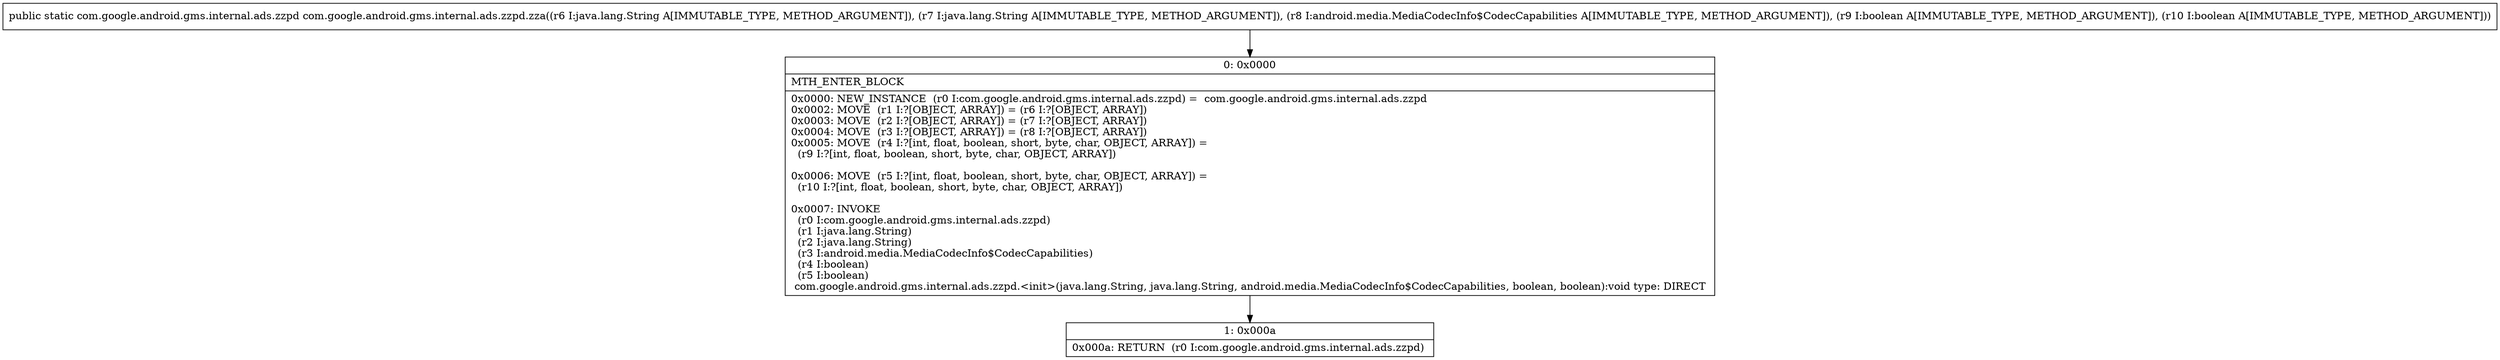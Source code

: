 digraph "CFG forcom.google.android.gms.internal.ads.zzpd.zza(Ljava\/lang\/String;Ljava\/lang\/String;Landroid\/media\/MediaCodecInfo$CodecCapabilities;ZZ)Lcom\/google\/android\/gms\/internal\/ads\/zzpd;" {
Node_0 [shape=record,label="{0\:\ 0x0000|MTH_ENTER_BLOCK\l|0x0000: NEW_INSTANCE  (r0 I:com.google.android.gms.internal.ads.zzpd) =  com.google.android.gms.internal.ads.zzpd \l0x0002: MOVE  (r1 I:?[OBJECT, ARRAY]) = (r6 I:?[OBJECT, ARRAY]) \l0x0003: MOVE  (r2 I:?[OBJECT, ARRAY]) = (r7 I:?[OBJECT, ARRAY]) \l0x0004: MOVE  (r3 I:?[OBJECT, ARRAY]) = (r8 I:?[OBJECT, ARRAY]) \l0x0005: MOVE  (r4 I:?[int, float, boolean, short, byte, char, OBJECT, ARRAY]) = \l  (r9 I:?[int, float, boolean, short, byte, char, OBJECT, ARRAY])\l \l0x0006: MOVE  (r5 I:?[int, float, boolean, short, byte, char, OBJECT, ARRAY]) = \l  (r10 I:?[int, float, boolean, short, byte, char, OBJECT, ARRAY])\l \l0x0007: INVOKE  \l  (r0 I:com.google.android.gms.internal.ads.zzpd)\l  (r1 I:java.lang.String)\l  (r2 I:java.lang.String)\l  (r3 I:android.media.MediaCodecInfo$CodecCapabilities)\l  (r4 I:boolean)\l  (r5 I:boolean)\l com.google.android.gms.internal.ads.zzpd.\<init\>(java.lang.String, java.lang.String, android.media.MediaCodecInfo$CodecCapabilities, boolean, boolean):void type: DIRECT \l}"];
Node_1 [shape=record,label="{1\:\ 0x000a|0x000a: RETURN  (r0 I:com.google.android.gms.internal.ads.zzpd) \l}"];
MethodNode[shape=record,label="{public static com.google.android.gms.internal.ads.zzpd com.google.android.gms.internal.ads.zzpd.zza((r6 I:java.lang.String A[IMMUTABLE_TYPE, METHOD_ARGUMENT]), (r7 I:java.lang.String A[IMMUTABLE_TYPE, METHOD_ARGUMENT]), (r8 I:android.media.MediaCodecInfo$CodecCapabilities A[IMMUTABLE_TYPE, METHOD_ARGUMENT]), (r9 I:boolean A[IMMUTABLE_TYPE, METHOD_ARGUMENT]), (r10 I:boolean A[IMMUTABLE_TYPE, METHOD_ARGUMENT])) }"];
MethodNode -> Node_0;
Node_0 -> Node_1;
}

